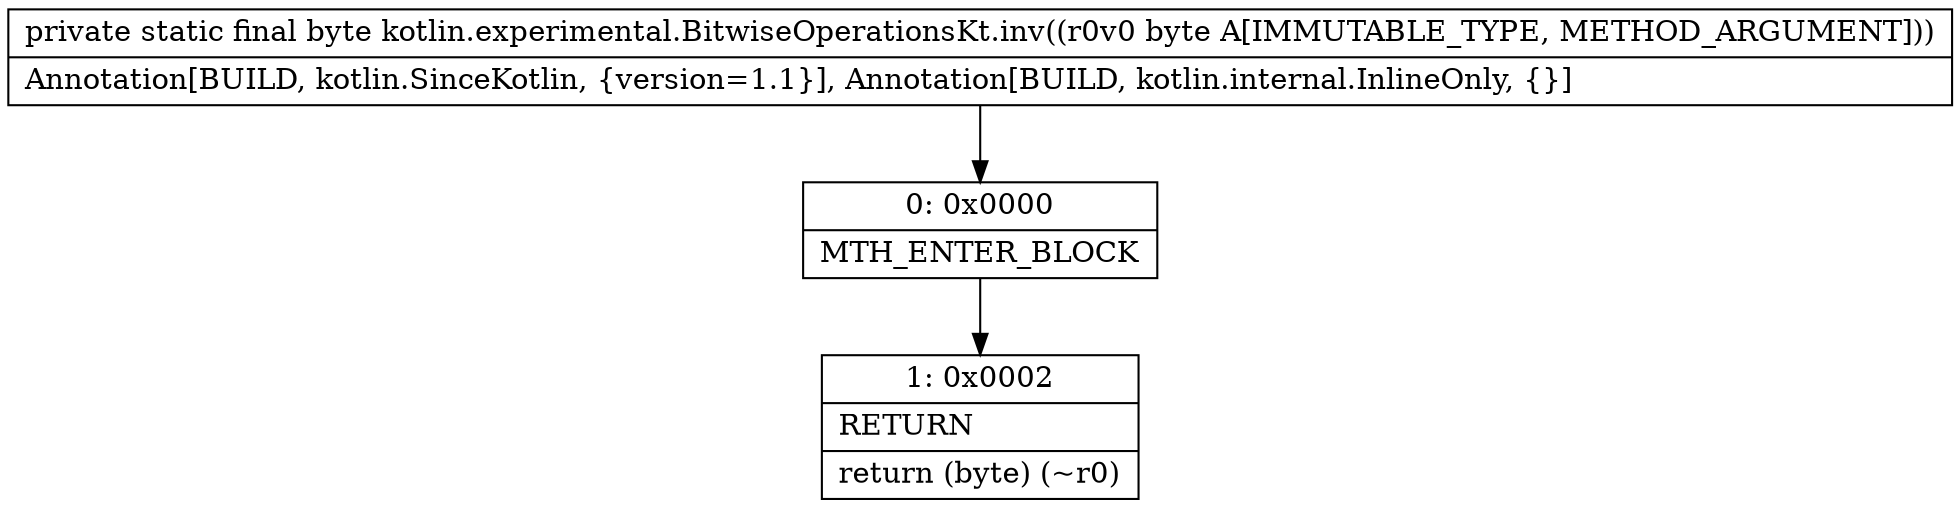 digraph "CFG forkotlin.experimental.BitwiseOperationsKt.inv(B)B" {
Node_0 [shape=record,label="{0\:\ 0x0000|MTH_ENTER_BLOCK\l}"];
Node_1 [shape=record,label="{1\:\ 0x0002|RETURN\l|return (byte) (~r0)\l}"];
MethodNode[shape=record,label="{private static final byte kotlin.experimental.BitwiseOperationsKt.inv((r0v0 byte A[IMMUTABLE_TYPE, METHOD_ARGUMENT]))  | Annotation[BUILD, kotlin.SinceKotlin, \{version=1.1\}], Annotation[BUILD, kotlin.internal.InlineOnly, \{\}]\l}"];
MethodNode -> Node_0;
Node_0 -> Node_1;
}

